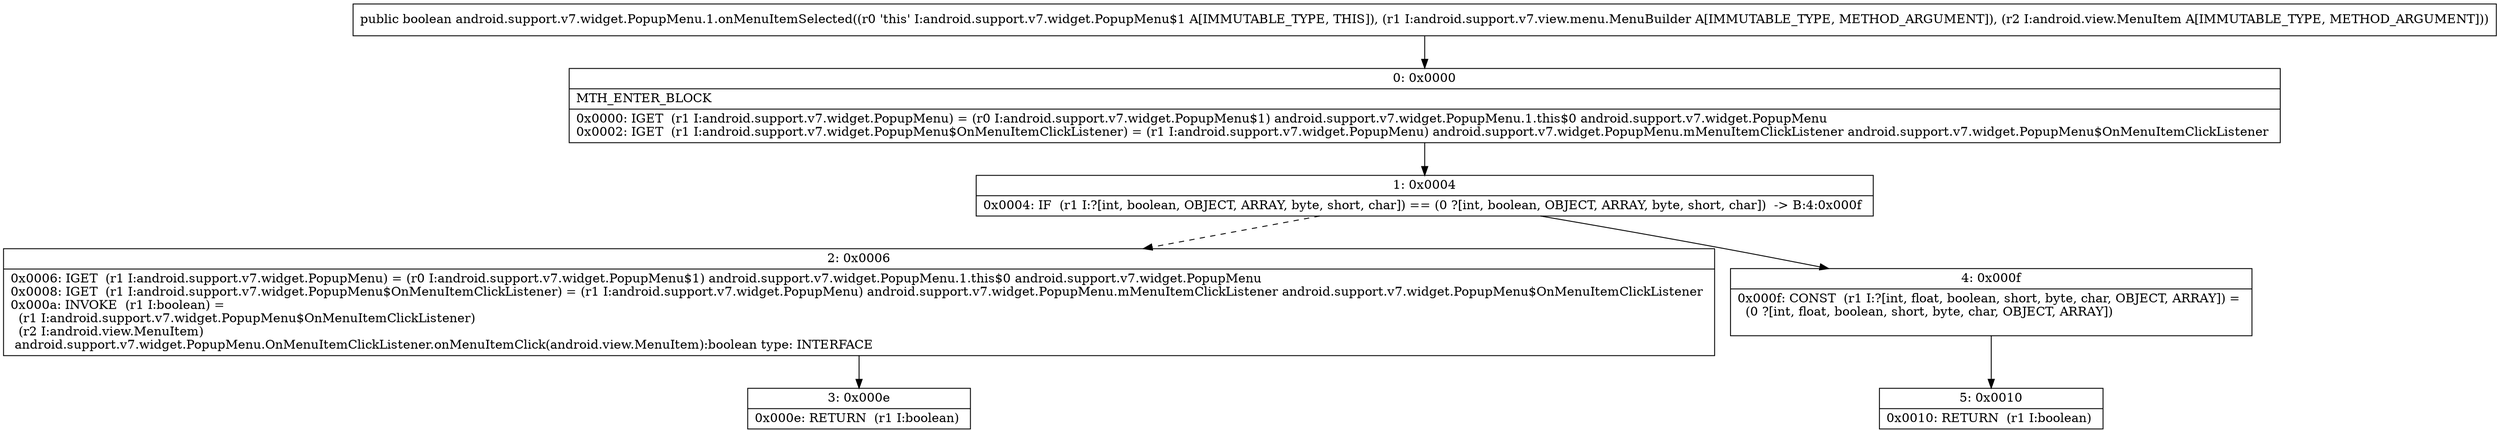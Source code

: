 digraph "CFG forandroid.support.v7.widget.PopupMenu.1.onMenuItemSelected(Landroid\/support\/v7\/view\/menu\/MenuBuilder;Landroid\/view\/MenuItem;)Z" {
Node_0 [shape=record,label="{0\:\ 0x0000|MTH_ENTER_BLOCK\l|0x0000: IGET  (r1 I:android.support.v7.widget.PopupMenu) = (r0 I:android.support.v7.widget.PopupMenu$1) android.support.v7.widget.PopupMenu.1.this$0 android.support.v7.widget.PopupMenu \l0x0002: IGET  (r1 I:android.support.v7.widget.PopupMenu$OnMenuItemClickListener) = (r1 I:android.support.v7.widget.PopupMenu) android.support.v7.widget.PopupMenu.mMenuItemClickListener android.support.v7.widget.PopupMenu$OnMenuItemClickListener \l}"];
Node_1 [shape=record,label="{1\:\ 0x0004|0x0004: IF  (r1 I:?[int, boolean, OBJECT, ARRAY, byte, short, char]) == (0 ?[int, boolean, OBJECT, ARRAY, byte, short, char])  \-\> B:4:0x000f \l}"];
Node_2 [shape=record,label="{2\:\ 0x0006|0x0006: IGET  (r1 I:android.support.v7.widget.PopupMenu) = (r0 I:android.support.v7.widget.PopupMenu$1) android.support.v7.widget.PopupMenu.1.this$0 android.support.v7.widget.PopupMenu \l0x0008: IGET  (r1 I:android.support.v7.widget.PopupMenu$OnMenuItemClickListener) = (r1 I:android.support.v7.widget.PopupMenu) android.support.v7.widget.PopupMenu.mMenuItemClickListener android.support.v7.widget.PopupMenu$OnMenuItemClickListener \l0x000a: INVOKE  (r1 I:boolean) = \l  (r1 I:android.support.v7.widget.PopupMenu$OnMenuItemClickListener)\l  (r2 I:android.view.MenuItem)\l android.support.v7.widget.PopupMenu.OnMenuItemClickListener.onMenuItemClick(android.view.MenuItem):boolean type: INTERFACE \l}"];
Node_3 [shape=record,label="{3\:\ 0x000e|0x000e: RETURN  (r1 I:boolean) \l}"];
Node_4 [shape=record,label="{4\:\ 0x000f|0x000f: CONST  (r1 I:?[int, float, boolean, short, byte, char, OBJECT, ARRAY]) = \l  (0 ?[int, float, boolean, short, byte, char, OBJECT, ARRAY])\l \l}"];
Node_5 [shape=record,label="{5\:\ 0x0010|0x0010: RETURN  (r1 I:boolean) \l}"];
MethodNode[shape=record,label="{public boolean android.support.v7.widget.PopupMenu.1.onMenuItemSelected((r0 'this' I:android.support.v7.widget.PopupMenu$1 A[IMMUTABLE_TYPE, THIS]), (r1 I:android.support.v7.view.menu.MenuBuilder A[IMMUTABLE_TYPE, METHOD_ARGUMENT]), (r2 I:android.view.MenuItem A[IMMUTABLE_TYPE, METHOD_ARGUMENT])) }"];
MethodNode -> Node_0;
Node_0 -> Node_1;
Node_1 -> Node_2[style=dashed];
Node_1 -> Node_4;
Node_2 -> Node_3;
Node_4 -> Node_5;
}

